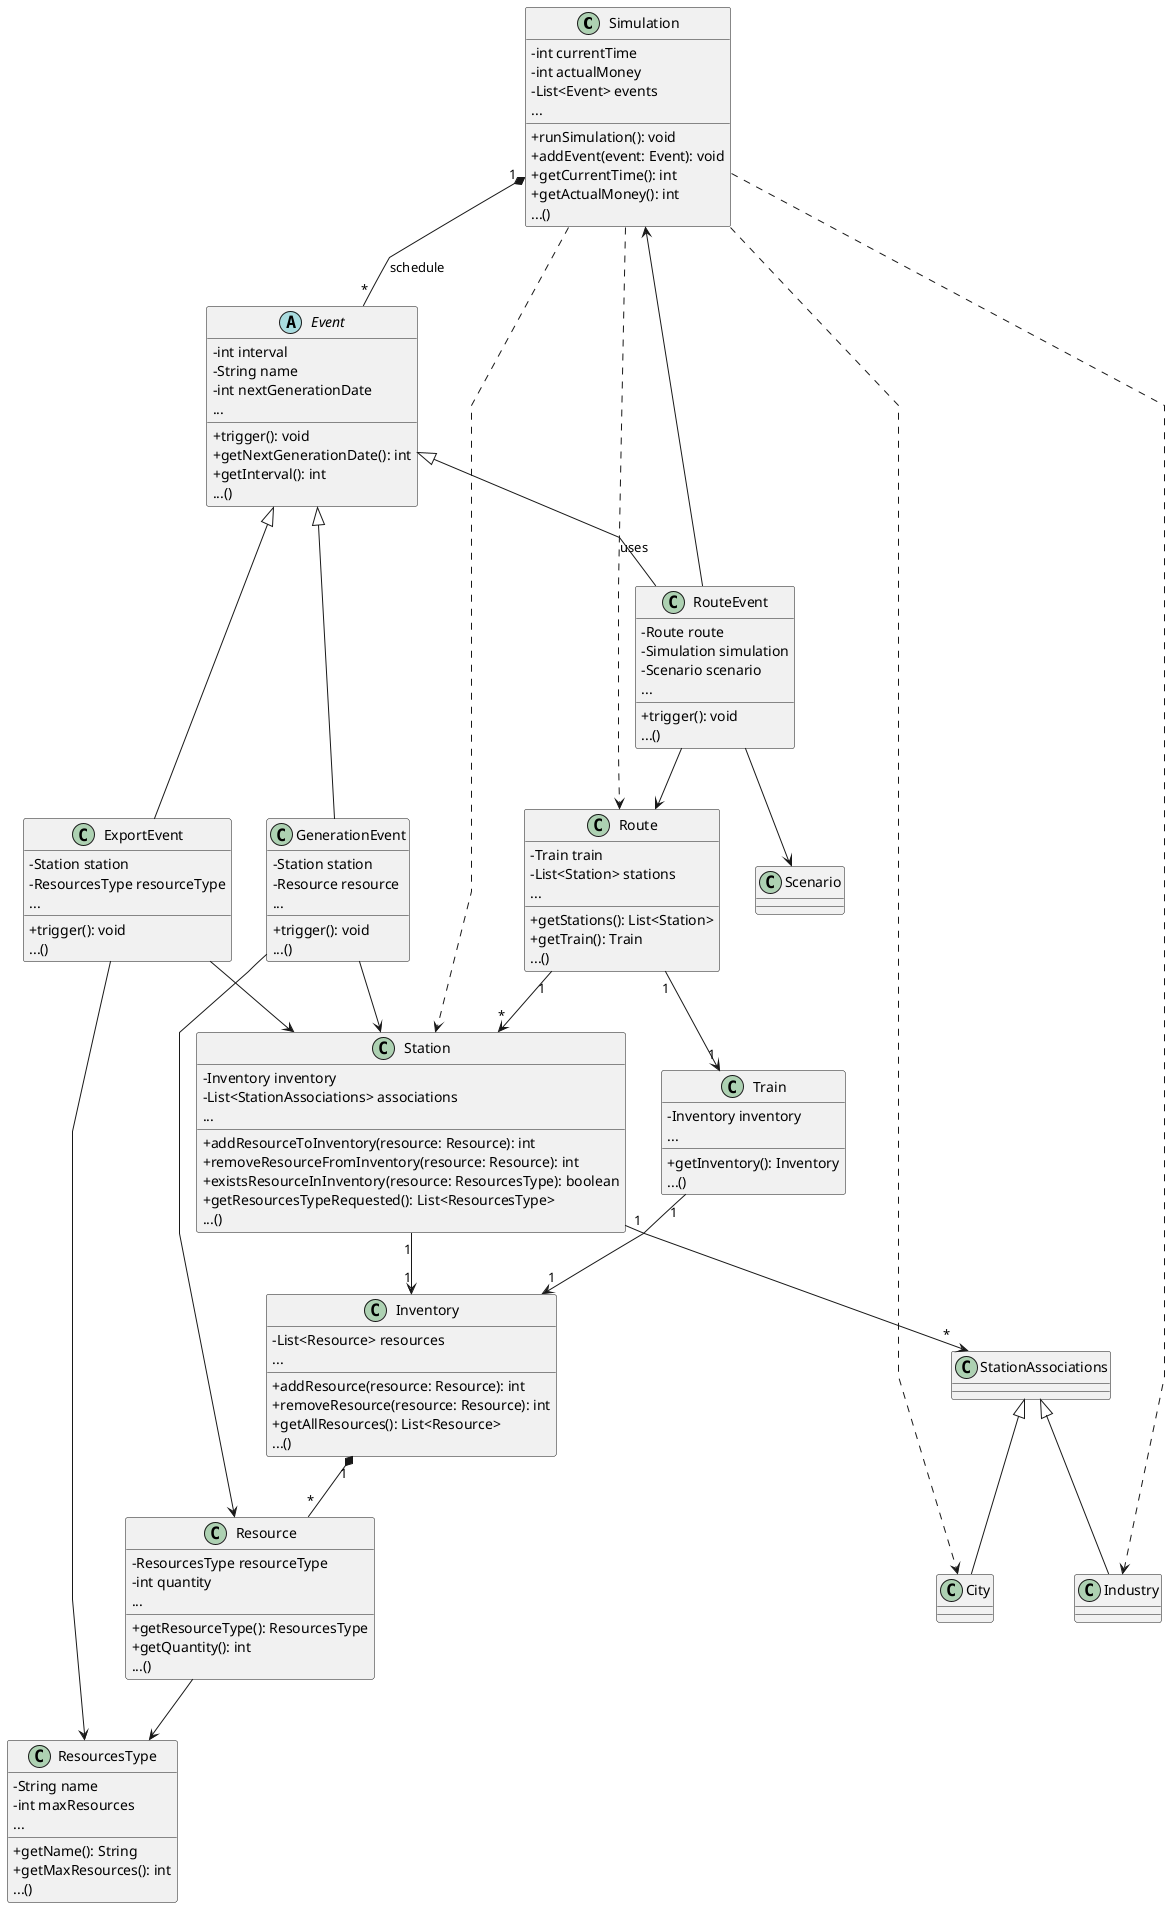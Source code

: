 @startuml
skinparam packageStyle rectangle
skinparam shadowing false
skinparam linetype polyline
skinparam classAttributeIconSize 0

' --- Main Simulation Classes ---
class Simulation {
    - int currentTime
    - int actualMoney
    - List<Event> events
    ...
    + runSimulation(): void
    + addEvent(event: Event): void
    + getCurrentTime(): int
    + getActualMoney(): int
    ...()
}

abstract class Event {
    - int interval
    - String name
    - int nextGenerationDate
    ...
    + trigger(): void
    + getNextGenerationDate(): int
    + getInterval(): int
    ...()
}

class GenerationEvent {
    - Station station
    - Resource resource
    ...
    + trigger(): void
    ...()
}

class ExportEvent {
    - Station station
    - ResourcesType resourceType
    ...
    + trigger(): void
    ...()
}

class RouteEvent {
    - Route route
    - Simulation simulation
    - Scenario scenario
    ...
    + trigger(): void
    ...()
}

class Station {
    - Inventory inventory
    - List<StationAssociations> associations
    ...
    + addResourceToInventory(resource: Resource): int
    + removeResourceFromInventory(resource: Resource): int
    + existsResourceInInventory(resource: ResourcesType): boolean
    + getResourcesTypeRequested(): List<ResourcesType>
    ...()
}

class Inventory {
    - List<Resource> resources
    ...
    + addResource(resource: Resource): int
    + removeResource(resource: Resource): int
    + getAllResources(): List<Resource>
    ...()
}

class Resource {
    - ResourcesType resourceType
    - int quantity
    ...
    + getResourceType(): ResourcesType
    + getQuantity(): int
    ...()
}

class ResourcesType {
    - String name
    - int maxResources
    ...
    + getName(): String
    + getMaxResources(): int
    ...()
}

class Route {
    - Train train
    - List<Station> stations
    ...
    + getStations(): List<Station>
    + getTrain(): Train
    ...()
}

class Train {
    - Inventory inventory
    ...
    + getInventory(): Inventory
    ...()
}

class City
class Industry

' --- Relationships ---
Simulation "1" *-- "*" Event : schedule
Simulation ..> Station
Simulation ..> Route : uses
Simulation ..> City
Simulation ..> Industry

Event <|-- GenerationEvent
Event <|-- ExportEvent
Event <|-- RouteEvent

GenerationEvent --> Station
GenerationEvent --> Resource

ExportEvent --> Station
ExportEvent --> ResourcesType

RouteEvent --> Route
RouteEvent --> Simulation
RouteEvent --> Scenario

Station "1" --> "1" Inventory
Station "1" --> "*" StationAssociations
StationAssociations <|-- City
StationAssociations <|-- Industry

Inventory "1" *-- "*" Resource
Resource --> ResourcesType

Route "1" --> "*" Station
Route "1" --> "1" Train

Train "1" --> "1" Inventory

@enduml
